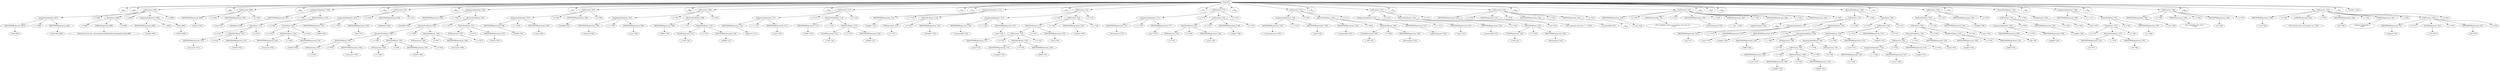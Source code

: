 digraph {

"Prog_6973"->"<
>6974";
"Prog_6973"->"<
>6975";
"Prog_6973"->"CallFunction_6976";
"CallFunction_6976"->"AssignmentOpetators_6977";
"AssignmentOpetators_6977"->"IDENTIFIERExpression_6978";
"IDENTIFIERExpression_6978"->"<dat>6979";
"AssignmentOpetators_6977"->"<<->6980";
"AssignmentOpetators_6977"->"IDENTIFIERExpression_6981";
"IDENTIFIERExpression_6981"->"<read.table>6982";
"CallFunction_6976"->"<(>6983";
"CallFunction_6976"->"Parenthesis_6984";
"Parenthesis_6984"->"<(>6985";
"Parenthesis_6984"->"STRINGExpression_6986";
"STRINGExpression_6986"->"<http://www.uvm.edu/~dhowell/methods8/DataFiles/SmokingGum.dat>6987";
"Parenthesis_6984"->"<)>6988";
"CallFunction_6976"->"<,>6989";
"CallFunction_6976"->"AssignmentOpetators_6990";
"AssignmentOpetators_6990"->"IDENTIFIERExpression_6991";
"IDENTIFIERExpression_6991"->"<header>6992";
"AssignmentOpetators_6990"->"<=>6993";
"AssignmentOpetators_6990"->"TRUE_6994";
"TRUE_6994"->"<TRUE>6995";
"CallFunction_6976"->"<)>6996";
"Prog_6973"->"<
>6997";
"Prog_6973"->"CallFunction_6998";
"CallFunction_6998"->"IDENTIFIERExpression_6999";
"IDENTIFIERExpression_6999"->"<attach>7000";
"CallFunction_6998"->"<(>7001";
"CallFunction_6998"->"IDENTIFIERExpression_7002";
"IDENTIFIERExpression_7002"->"<dat>7003";
"CallFunction_6998"->"<)>7004";
"Prog_6973"->"<
>7005";
"Prog_6973"->"AssignmentOpetators_7006";
"AssignmentOpetators_7006"->"IDENTIFIERExpression_7007";
"IDENTIFIERExpression_7007"->"<RiskRatio>7008";
"AssignmentOpetators_7006"->"<<->7009";
"AssignmentOpetators_7006"->"MultOrDivBinary_7010";
"MultOrDivBinary_7010"->"Parenthesis_7011";
"Parenthesis_7011"->"<(>7012";
"Parenthesis_7011"->"MultOrDivBinary_7013";
"MultOrDivBinary_7013"->"IDENTIFIERExpression_7014";
"IDENTIFIERExpression_7014"->"<SuccessT>7015";
"MultOrDivBinary_7013"->"</>7016";
"MultOrDivBinary_7013"->"IDENTIFIERExpression_7017";
"IDENTIFIERExpression_7017"->"<TotalT>7018";
"Parenthesis_7011"->"<)>7019";
"MultOrDivBinary_7010"->"</>7020";
"MultOrDivBinary_7010"->"Parenthesis_7021";
"Parenthesis_7021"->"<(>7022";
"Parenthesis_7021"->"MultOrDivBinary_7023";
"MultOrDivBinary_7023"->"IDENTIFIERExpression_7024";
"IDENTIFIERExpression_7024"->"<SuccessC>7025";
"MultOrDivBinary_7023"->"</>7026";
"MultOrDivBinary_7023"->"IDENTIFIERExpression_7027";
"IDENTIFIERExpression_7027"->"<TotalC>7028";
"Parenthesis_7021"->"<)>7029";
"Prog_6973"->"<
>7030";
"Prog_6973"->"CallFunction_7031";
"CallFunction_7031"->"AssignmentOpetators_7032";
"AssignmentOpetators_7032"->"IDENTIFIERExpression_7033";
"IDENTIFIERExpression_7033"->"<lnRR>7034";
"AssignmentOpetators_7032"->"<<->7035";
"AssignmentOpetators_7032"->"IDENTIFIERExpression_7036";
"IDENTIFIERExpression_7036"->"<log>7037";
"CallFunction_7031"->"<(>7038";
"CallFunction_7031"->"IDENTIFIERExpression_7039";
"IDENTIFIERExpression_7039"->"<RiskRatio>7040";
"CallFunction_7031"->"<)>7041";
"Prog_6973"->"<
>7042";
"Prog_6973"->"AssignmentOpetators_7043";
"AssignmentOpetators_7043"->"IDENTIFIERExpression_7044";
"IDENTIFIERExpression_7044"->"<VarlnRR>7045";
"AssignmentOpetators_7043"->"<<->7046";
"AssignmentOpetators_7043"->"MinusOrPlusBinary_7047";
"MinusOrPlusBinary_7047"->"MinusOrPlusBinary_7048";
"MinusOrPlusBinary_7048"->"MinusOrPlusBinary_7049";
"MinusOrPlusBinary_7049"->"MultOrDivBinary_7050";
"MultOrDivBinary_7050"->"INTExpression_7051";
"INTExpression_7051"->"<1>7052";
"MultOrDivBinary_7050"->"</>7053";
"MultOrDivBinary_7050"->"IDENTIFIERExpression_7054";
"IDENTIFIERExpression_7054"->"<SuccessT>7055";
"MinusOrPlusBinary_7049"->"<+>7056";
"MinusOrPlusBinary_7049"->"MultOrDivBinary_7057";
"MultOrDivBinary_7057"->"INTExpression_7058";
"INTExpression_7058"->"<1>7059";
"MultOrDivBinary_7057"->"</>7060";
"MultOrDivBinary_7057"->"IDENTIFIERExpression_7061";
"IDENTIFIERExpression_7061"->"<TotalT>7062";
"MinusOrPlusBinary_7048"->"<+>7063";
"MinusOrPlusBinary_7048"->"MultOrDivBinary_7064";
"MultOrDivBinary_7064"->"INTExpression_7065";
"INTExpression_7065"->"<1>7066";
"MultOrDivBinary_7064"->"</>7067";
"MultOrDivBinary_7064"->"IDENTIFIERExpression_7068";
"IDENTIFIERExpression_7068"->"<SuccessC>7069";
"MinusOrPlusBinary_7047"->"<+>7070";
"MinusOrPlusBinary_7047"->"MultOrDivBinary_7071";
"MultOrDivBinary_7071"->"INTExpression_7072";
"INTExpression_7072"->"<1>7073";
"MultOrDivBinary_7071"->"</>7074";
"MultOrDivBinary_7071"->"IDENTIFIERExpression_7075";
"IDENTIFIERExpression_7075"->"<TotalC>7076";
"Prog_6973"->"<
>7077";
"Prog_6973"->"CallFunction_7078";
"CallFunction_7078"->"AssignmentOpetators_7079";
"AssignmentOpetators_7079"->"IDENTIFIERExpression_7080";
"IDENTIFIERExpression_7080"->"<SERR>7081";
"AssignmentOpetators_7079"->"<<->7082";
"AssignmentOpetators_7079"->"IDENTIFIERExpression_7083";
"IDENTIFIERExpression_7083"->"<sqrt>7084";
"CallFunction_7078"->"<(>7085";
"CallFunction_7078"->"IDENTIFIERExpression_7086";
"IDENTIFIERExpression_7086"->"<VarlnRR>7087";
"CallFunction_7078"->"<)>7088";
"Prog_6973"->"<
>7089";
"Prog_6973"->"CallFunction_7090";
"CallFunction_7090"->"AssignmentOpetators_7091";
"AssignmentOpetators_7091"->"IDENTIFIERExpression_7092";
"IDENTIFIERExpression_7092"->"<lowerCI>7093";
"AssignmentOpetators_7091"->"<<->7094";
"AssignmentOpetators_7091"->"IDENTIFIERExpression_7095";
"IDENTIFIERExpression_7095"->"<exp>7096";
"CallFunction_7090"->"<(>7097";
"CallFunction_7090"->"MinusOrPlusBinary_7098";
"MinusOrPlusBinary_7098"->"IDENTIFIERExpression_7099";
"IDENTIFIERExpression_7099"->"<lnRR>7100";
"MinusOrPlusBinary_7098"->"<->7101";
"MinusOrPlusBinary_7098"->"MultOrDivBinary_7102";
"MultOrDivBinary_7102"->"FLOATExpression_7103";
"FLOATExpression_7103"->"<1.96>7104";
"MultOrDivBinary_7102"->"<*>7105";
"MultOrDivBinary_7102"->"IDENTIFIERExpression_7106";
"IDENTIFIERExpression_7106"->"<SERR>7107";
"CallFunction_7090"->"<)>7108";
"Prog_6973"->"<
>7109";
"Prog_6973"->"CallFunction_7110";
"CallFunction_7110"->"AssignmentOpetators_7111";
"AssignmentOpetators_7111"->"IDENTIFIERExpression_7112";
"IDENTIFIERExpression_7112"->"<upperCI>7113";
"AssignmentOpetators_7111"->"<<->7114";
"AssignmentOpetators_7111"->"IDENTIFIERExpression_7115";
"IDENTIFIERExpression_7115"->"<exp>7116";
"CallFunction_7110"->"<(>7117";
"CallFunction_7110"->"MinusOrPlusBinary_7118";
"MinusOrPlusBinary_7118"->"IDENTIFIERExpression_7119";
"IDENTIFIERExpression_7119"->"<lnRR>7120";
"MinusOrPlusBinary_7118"->"<+>7121";
"MinusOrPlusBinary_7118"->"MultOrDivBinary_7122";
"MultOrDivBinary_7122"->"FLOATExpression_7123";
"FLOATExpression_7123"->"<1.96>7124";
"MultOrDivBinary_7122"->"<*>7125";
"MultOrDivBinary_7122"->"IDENTIFIERExpression_7126";
"IDENTIFIERExpression_7126"->"<SERR>7127";
"CallFunction_7110"->"<)>7128";
"Prog_6973"->"<
>7129";
"Prog_6973"->"<
>7130";
"Prog_6973"->"AssignmentOpetators_7131";
"AssignmentOpetators_7131"->"IDENTIFIERExpression_7132";
"IDENTIFIERExpression_7132"->"<weight>7133";
"AssignmentOpetators_7131"->"<<->7134";
"AssignmentOpetators_7131"->"MultOrDivBinary_7135";
"MultOrDivBinary_7135"->"INTExpression_7136";
"INTExpression_7136"->"<1>7137";
"MultOrDivBinary_7135"->"</>7138";
"MultOrDivBinary_7135"->"IDENTIFIERExpression_7139";
"IDENTIFIERExpression_7139"->"<VarlnRR>7140";
"Prog_6973"->"<
>7141";
"Prog_6973"->"CallFunction_7142";
"CallFunction_7142"->"AssignmentOpetators_7143";
"AssignmentOpetators_7143"->"IDENTIFIERExpression_7144";
"IDENTIFIERExpression_7144"->"<summaryRR>7145";
"AssignmentOpetators_7143"->"<<->7146";
"AssignmentOpetators_7143"->"IDENTIFIERExpression_7147";
"IDENTIFIERExpression_7147"->"<exp>7148";
"CallFunction_7142"->"<(>7149";
"CallFunction_7142"->"CallFunction_7150";
"CallFunction_7150"->"MultOrDivBinary_7151";
"MultOrDivBinary_7151"->"CallFunction_7152";
"CallFunction_7152"->"IDENTIFIERExpression_7153";
"IDENTIFIERExpression_7153"->"<sum>7154";
"CallFunction_7152"->"<(>7155";
"CallFunction_7152"->"MultOrDivBinary_7156";
"MultOrDivBinary_7156"->"IDENTIFIERExpression_7157";
"IDENTIFIERExpression_7157"->"<weight>7158";
"MultOrDivBinary_7156"->"<*>7159";
"MultOrDivBinary_7156"->"IDENTIFIERExpression_7160";
"IDENTIFIERExpression_7160"->"<lnRR>7161";
"CallFunction_7152"->"<)>7162";
"MultOrDivBinary_7151"->"</>7163";
"MultOrDivBinary_7151"->"IDENTIFIERExpression_7164";
"IDENTIFIERExpression_7164"->"<sum>7165";
"CallFunction_7150"->"<(>7166";
"CallFunction_7150"->"IDENTIFIERExpression_7167";
"IDENTIFIERExpression_7167"->"<weight>7168";
"CallFunction_7150"->"<)>7169";
"CallFunction_7142"->"<)>7170";
"Prog_6973"->"<
>7171";
"Prog_6973"->"CallFunction_7172";
"CallFunction_7172"->"AssignmentOpetators_7173";
"AssignmentOpetators_7173"->"IDENTIFIERExpression_7174";
"IDENTIFIERExpression_7174"->"<SEsummary>7175";
"AssignmentOpetators_7173"->"<<->7176";
"AssignmentOpetators_7173"->"IDENTIFIERExpression_7177";
"IDENTIFIERExpression_7177"->"<sqrt>7178";
"CallFunction_7172"->"<(>7179";
"CallFunction_7172"->"CallFunction_7180";
"CallFunction_7180"->"MultOrDivBinary_7181";
"MultOrDivBinary_7181"->"INTExpression_7182";
"INTExpression_7182"->"<1>7183";
"MultOrDivBinary_7181"->"</>7184";
"MultOrDivBinary_7181"->"IDENTIFIERExpression_7185";
"IDENTIFIERExpression_7185"->"<sum>7186";
"CallFunction_7180"->"<(>7187";
"CallFunction_7180"->"IDENTIFIERExpression_7188";
"IDENTIFIERExpression_7188"->"<weight>7189";
"CallFunction_7180"->"<)>7190";
"CallFunction_7172"->"<)>7191";
"Prog_6973"->"<
>7192";
"Prog_6973"->"CallFunction_7193";
"CallFunction_7193"->"AssignmentOpetators_7194";
"AssignmentOpetators_7194"->"IDENTIFIERExpression_7195";
"IDENTIFIERExpression_7195"->"<lowerSummary>7196";
"AssignmentOpetators_7194"->"<<->7197";
"AssignmentOpetators_7194"->"IDENTIFIERExpression_7198";
"IDENTIFIERExpression_7198"->"<exp>7199";
"CallFunction_7193"->"<(>7200";
"CallFunction_7193"->"MinusOrPlusBinary_7201";
"MinusOrPlusBinary_7201"->"IDENTIFIERExpression_7202";
"IDENTIFIERExpression_7202"->"<summaryRR>7203";
"MinusOrPlusBinary_7201"->"<->7204";
"MinusOrPlusBinary_7201"->"MultOrDivBinary_7205";
"MultOrDivBinary_7205"->"FLOATExpression_7206";
"FLOATExpression_7206"->"<1.96>7207";
"MultOrDivBinary_7205"->"<*>7208";
"MultOrDivBinary_7205"->"IDENTIFIERExpression_7209";
"IDENTIFIERExpression_7209"->"<SEsummary>7210";
"CallFunction_7193"->"<)>7211";
"Prog_6973"->"<
>7212";
"Prog_6973"->"CallFunction_7213";
"CallFunction_7213"->"AssignmentOpetators_7214";
"AssignmentOpetators_7214"->"IDENTIFIERExpression_7215";
"IDENTIFIERExpression_7215"->"<upperSummary>7216";
"AssignmentOpetators_7214"->"<<->7217";
"AssignmentOpetators_7214"->"IDENTIFIERExpression_7218";
"IDENTIFIERExpression_7218"->"<exp>7219";
"CallFunction_7213"->"<(>7220";
"CallFunction_7213"->"MinusOrPlusBinary_7221";
"MinusOrPlusBinary_7221"->"IDENTIFIERExpression_7222";
"IDENTIFIERExpression_7222"->"<summaryRR>7223";
"MinusOrPlusBinary_7221"->"<+>7224";
"MinusOrPlusBinary_7221"->"MultOrDivBinary_7225";
"MultOrDivBinary_7225"->"FLOATExpression_7226";
"FLOATExpression_7226"->"<1.96>7227";
"MultOrDivBinary_7225"->"<*>7228";
"MultOrDivBinary_7225"->"IDENTIFIERExpression_7229";
"IDENTIFIERExpression_7229"->"<SEsummary>7230";
"CallFunction_7213"->"<)>7231";
"Prog_6973"->"<
>7232";
"Prog_6973"->"CallFunction_7233";
"CallFunction_7233"->"IDENTIFIERExpression_7234";
"IDENTIFIERExpression_7234"->"<cat>7235";
"CallFunction_7233"->"<(>7236";
"CallFunction_7233"->"STRINGExpression_7237";
"STRINGExpression_7237"->"<The summary risk ratio is = >7238";
"CallFunction_7233"->"<,>7239";
"CallFunction_7233"->"IDENTIFIERExpression_7240";
"IDENTIFIERExpression_7240"->"<summaryRR>7241";
"CallFunction_7233"->"<,>7242";
"CallFunction_7233"->"STRINGExpression_7243";
"STRINGExpression_7243"->"<\n>7244";
"CallFunction_7233"->"<)>7245";
"Prog_6973"->"<
>7246";
"Prog_6973"->"CallFunction_7247";
"CallFunction_7247"->"IDENTIFIERExpression_7248";
"IDENTIFIERExpression_7248"->"<cat>7249";
"CallFunction_7247"->"<(>7250";
"CallFunction_7247"->"STRINGExpression_7251";
"STRINGExpression_7251"->"<The confidence limits on summary risk ratio are = \n>7252";
"CallFunction_7247"->"<,>7253";
"CallFunction_7247"->"IDENTIFIERExpression_7254";
"IDENTIFIERExpression_7254"->"<lowerSummary>7255";
"CallFunction_7247"->"<,>7256";
"CallFunction_7247"->"STRINGExpression_7257";
"STRINGExpression_7257"->"<   and   >7258";
"CallFunction_7247"->"<,>7259";
"CallFunction_7247"->"IDENTIFIERExpression_7260";
"IDENTIFIERExpression_7260"->"<upperSummary>7261";
"CallFunction_7247"->"<,>7262";
"CallFunction_7247"->"STRINGExpression_7263";
"STRINGExpression_7263"->"<\n>7264";
"CallFunction_7247"->"<)>7265";
"Prog_6973"->"<
>7266";
"Prog_6973"->"<
>7267";
"Prog_6973"->"<
>7268";
"Prog_6973"->"MinusOrPlusBinary_7269";
"MinusOrPlusBinary_7269"->"CallFunction_7270";
"CallFunction_7270"->"AssignmentOpetators_7271";
"AssignmentOpetators_7271"->"IDENTIFIERExpression_7272";
"IDENTIFIERExpression_7272"->"<Q>7273";
"AssignmentOpetators_7271"->"<<->7274";
"AssignmentOpetators_7271"->"IDENTIFIERExpression_7275";
"IDENTIFIERExpression_7275"->"<sum>7276";
"CallFunction_7270"->"<(>7277";
"CallFunction_7270"->"MultOrDivBinary_7278";
"MultOrDivBinary_7278"->"IDENTIFIERExpression_7279";
"IDENTIFIERExpression_7279"->"<weight>7280";
"MultOrDivBinary_7278"->"<*>7281";
"MultOrDivBinary_7278"->"ExponentiationBinary_7282";
"ExponentiationBinary_7282"->"IDENTIFIERExpression_7283";
"IDENTIFIERExpression_7283"->"<lnRR>7284";
"ExponentiationBinary_7282"->"<^>7285";
"ExponentiationBinary_7282"->"INTExpression_7286";
"INTExpression_7286"->"<2>7287";
"CallFunction_7270"->"<)>7288";
"MinusOrPlusBinary_7269"->"<->7289";
"MinusOrPlusBinary_7269"->"Parenthesis_7290";
"Parenthesis_7290"->"<(>7291";
"Parenthesis_7290"->"CallFunction_7292";
"CallFunction_7292"->"MultOrDivBinary_7293";
"MultOrDivBinary_7293"->"ExponentiationBinary_7294";
"ExponentiationBinary_7294"->"CallFunction_7295";
"CallFunction_7295"->"IDENTIFIERExpression_7296";
"IDENTIFIERExpression_7296"->"<sum>7297";
"CallFunction_7295"->"<(>7298";
"CallFunction_7295"->"MultOrDivBinary_7299";
"MultOrDivBinary_7299"->"IDENTIFIERExpression_7300";
"IDENTIFIERExpression_7300"->"<weight>7301";
"MultOrDivBinary_7299"->"<*>7302";
"MultOrDivBinary_7299"->"IDENTIFIERExpression_7303";
"IDENTIFIERExpression_7303"->"<lnRR>7304";
"CallFunction_7295"->"<)>7305";
"ExponentiationBinary_7294"->"<^>7306";
"ExponentiationBinary_7294"->"INTExpression_7307";
"INTExpression_7307"->"<2>7308";
"MultOrDivBinary_7293"->"</>7309";
"MultOrDivBinary_7293"->"IDENTIFIERExpression_7310";
"IDENTIFIERExpression_7310"->"<sum>7311";
"CallFunction_7292"->"<(>7312";
"CallFunction_7292"->"IDENTIFIERExpression_7313";
"IDENTIFIERExpression_7313"->"<weight>7314";
"CallFunction_7292"->"<)>7315";
"Parenthesis_7290"->"<)>7316";
"Prog_6973"->"<
>7317";
"Prog_6973"->"CallFunction_7318";
"CallFunction_7318"->"MultOrDivBinary_7319";
"MultOrDivBinary_7319"->"CallFunction_7320";
"CallFunction_7320"->"MinusOrPlusBinary_7321";
"MinusOrPlusBinary_7321"->"CallFunction_7322";
"CallFunction_7322"->"AssignmentOpetators_7323";
"AssignmentOpetators_7323"->"IDENTIFIERExpression_7324";
"IDENTIFIERExpression_7324"->"<C>7325";
"AssignmentOpetators_7323"->"<<->7326";
"AssignmentOpetators_7323"->"IDENTIFIERExpression_7327";
"IDENTIFIERExpression_7327"->"<sum>7328";
"CallFunction_7322"->"<(>7329";
"CallFunction_7322"->"IDENTIFIERExpression_7330";
"IDENTIFIERExpression_7330"->"<weight>7331";
"CallFunction_7322"->"<)>7332";
"MinusOrPlusBinary_7321"->"<->7333";
"MinusOrPlusBinary_7321"->"IDENTIFIERExpression_7334";
"IDENTIFIERExpression_7334"->"<sum>7335";
"CallFunction_7320"->"<(>7336";
"CallFunction_7320"->"MultOrDivBinary_7337";
"MultOrDivBinary_7337"->"IDENTIFIERExpression_7338";
"IDENTIFIERExpression_7338"->"<weight>7339";
"MultOrDivBinary_7337"->"<*>7340";
"MultOrDivBinary_7337"->"IDENTIFIERExpression_7341";
"IDENTIFIERExpression_7341"->"<lnRR>7342";
"CallFunction_7320"->"<)>7343";
"MultOrDivBinary_7319"->"</>7344";
"MultOrDivBinary_7319"->"IDENTIFIERExpression_7345";
"IDENTIFIERExpression_7345"->"<sum>7346";
"CallFunction_7318"->"<(>7347";
"CallFunction_7318"->"IDENTIFIERExpression_7348";
"IDENTIFIERExpression_7348"->"<weight>7349";
"CallFunction_7318"->"<)>7350";
"Prog_6973"->"<
>7351";
"Prog_6973"->"MinusOrPlusBinary_7352";
"MinusOrPlusBinary_7352"->"CallFunction_7353";
"CallFunction_7353"->"AssignmentOpetators_7354";
"AssignmentOpetators_7354"->"IDENTIFIERExpression_7355";
"IDENTIFIERExpression_7355"->"<df>7356";
"AssignmentOpetators_7354"->"<<->7357";
"AssignmentOpetators_7354"->"IDENTIFIERExpression_7358";
"IDENTIFIERExpression_7358"->"<length>7359";
"CallFunction_7353"->"<(>7360";
"CallFunction_7353"->"IDENTIFIERExpression_7361";
"IDENTIFIERExpression_7361"->"<weight>7362";
"CallFunction_7353"->"<)>7363";
"MinusOrPlusBinary_7352"->"<->7364";
"MinusOrPlusBinary_7352"->"INTExpression_7365";
"INTExpression_7365"->"<1>7366";
"Prog_6973"->"<
>7367";
"Prog_6973"->"AssignmentOpetators_7368";
"AssignmentOpetators_7368"->"IDENTIFIERExpression_7369";
"IDENTIFIERExpression_7369"->"<Tsqr>7370";
"AssignmentOpetators_7368"->"<<->7371";
"AssignmentOpetators_7368"->"MultOrDivBinary_7372";
"MultOrDivBinary_7372"->"Parenthesis_7373";
"Parenthesis_7373"->"<(>7374";
"Parenthesis_7373"->"MinusOrPlusBinary_7375";
"MinusOrPlusBinary_7375"->"IDENTIFIERExpression_7376";
"IDENTIFIERExpression_7376"->"<Q>7377";
"MinusOrPlusBinary_7375"->"<->7378";
"MinusOrPlusBinary_7375"->"IDENTIFIERExpression_7379";
"IDENTIFIERExpression_7379"->"<df>7380";
"Parenthesis_7373"->"<)>7381";
"MultOrDivBinary_7372"->"</>7382";
"MultOrDivBinary_7372"->"IDENTIFIERExpression_7383";
"IDENTIFIERExpression_7383"->"<C>7384";
"Prog_6973"->"<
>7385";
"Prog_6973"->"CallFunction_7386";
"CallFunction_7386"->"IDENTIFIERExpression_7387";
"IDENTIFIERExpression_7387"->"<cat>7388";
"CallFunction_7386"->"<(>7389";
"CallFunction_7386"->"STRINGExpression_7390";
"STRINGExpression_7390"->"<Our obtained value of Q is \n>7391";
"CallFunction_7386"->"<,>7392";
"CallFunction_7386"->"IDENTIFIERExpression_7393";
"IDENTIFIERExpression_7393"->"<Q>7394";
"CallFunction_7386"->"<)>7395";
"Prog_6973"->"<
>7396";
"Prog_6973"->"CallFunction_7397";
"CallFunction_7397"->"IDENTIFIERExpression_7398";
"IDENTIFIERExpression_7398"->"<cat>7399";
"CallFunction_7397"->"<(>7400";
"CallFunction_7397"->"STRINGExpression_7401";
"STRINGExpression_7401"->"<The critical value of chi-square on >7402";
"CallFunction_7397"->"<,>7403";
"CallFunction_7397"->"IDENTIFIERExpression_7404";
"IDENTIFIERExpression_7404"->"<df>7405";
"CallFunction_7397"->"<,>7406";
"CallFunction_7397"->"STRINGExpression_7407";
"STRINGExpression_7407"->"< degrees of freedom is \n>7408";
"CallFunction_7397"->"<,>7409";
"CallFunction_7397"->"CallFunction_7410";
"CallFunction_7410"->"IDENTIFIERExpression_7411";
"IDENTIFIERExpression_7411"->"<qchisq>7412";
"CallFunction_7410"->"<(>7413";
"CallFunction_7410"->"FLOATExpression_7414";
"FLOATExpression_7414"->"<.95>7415";
"CallFunction_7410"->"<,>7416";
"CallFunction_7410"->"IDENTIFIERExpression_7417";
"IDENTIFIERExpression_7417"->"<df>7418";
"CallFunction_7410"->"<)>7419";
"CallFunction_7397"->"<)>7420";
"Prog_6973"->"<
>7421";
"Prog_6973"->"<<EOF>>7422";
}

